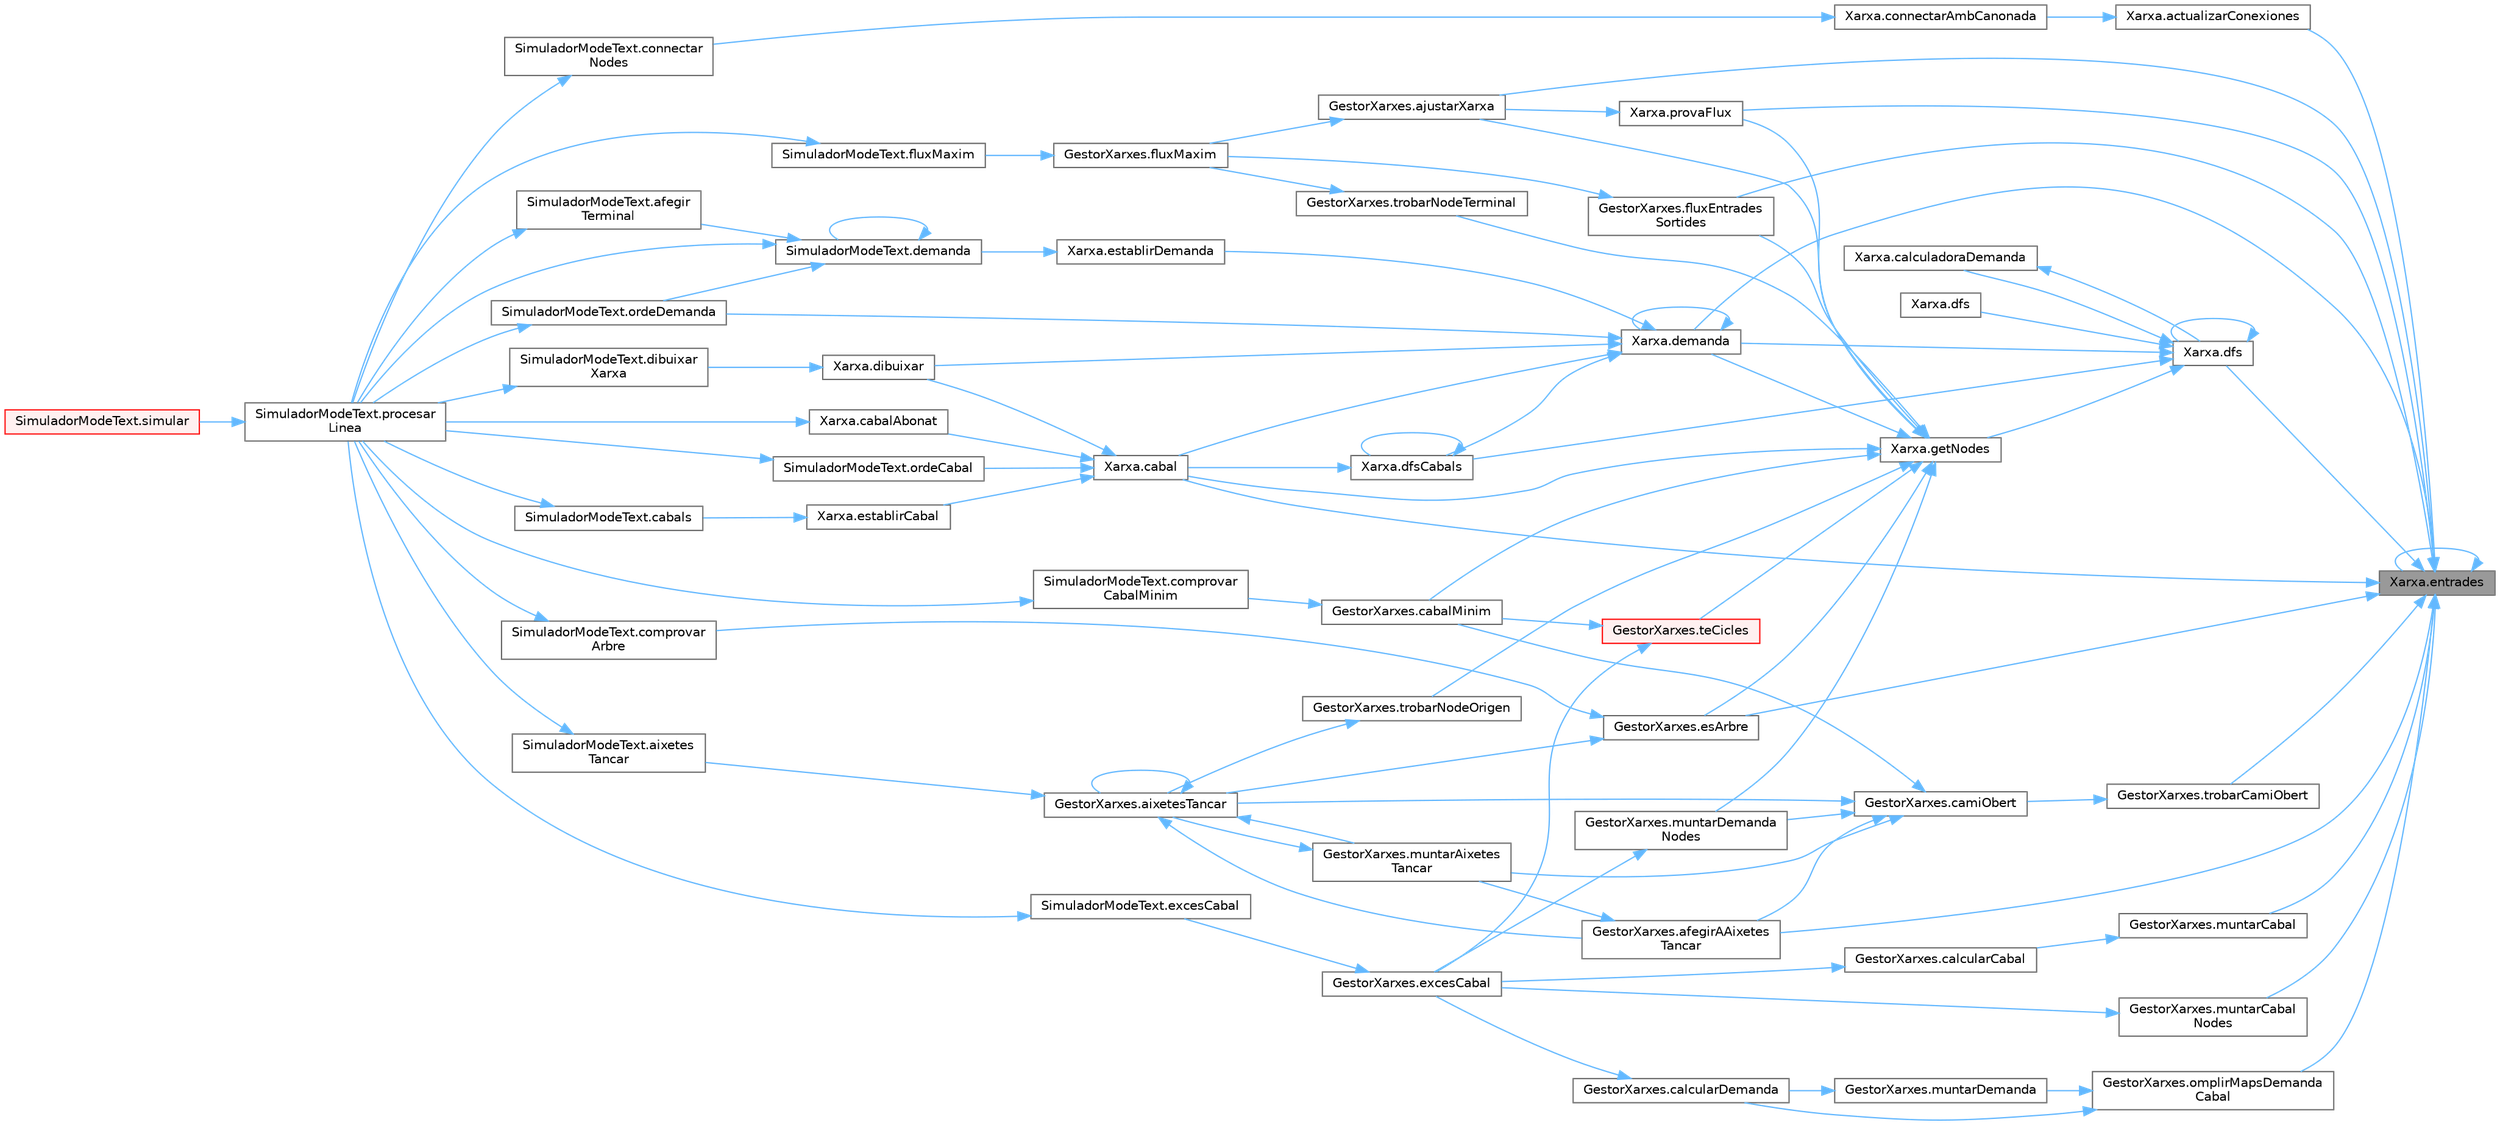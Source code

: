 digraph "Xarxa.entrades"
{
 // LATEX_PDF_SIZE
  bgcolor="transparent";
  edge [fontname=Helvetica,fontsize=10,labelfontname=Helvetica,labelfontsize=10];
  node [fontname=Helvetica,fontsize=10,shape=box,height=0.2,width=0.4];
  rankdir="RL";
  Node1 [id="Node000001",label="Xarxa.entrades",height=0.2,width=0.4,color="gray40", fillcolor="grey60", style="filled", fontcolor="black",tooltip="Retorna un iterador que permet recórrer totes les canonades que entren al node."];
  Node1 -> Node2 [id="edge1_Node000001_Node000002",dir="back",color="steelblue1",style="solid",tooltip=" "];
  Node2 [id="Node000002",label="Xarxa.actualizarConexiones",height=0.2,width=0.4,color="grey40", fillcolor="white", style="filled",URL="$class_xarxa.html#af8660bd3fe0093d5773d862d8231f279",tooltip="Actualitza les connexions d'un node antic a un node nou de connexió."];
  Node2 -> Node3 [id="edge2_Node000002_Node000003",dir="back",color="steelblue1",style="solid",tooltip=" "];
  Node3 [id="Node000003",label="Xarxa.connectarAmbCanonada",height=0.2,width=0.4,color="grey40", fillcolor="white", style="filled",URL="$class_xarxa.html#a7445d7f3071626b3165c3d74d7213023",tooltip="Connecta dos nodes amb una canonada de capacitat donada."];
  Node3 -> Node4 [id="edge3_Node000003_Node000004",dir="back",color="steelblue1",style="solid",tooltip=" "];
  Node4 [id="Node000004",label="SimuladorModeText.connectar\lNodes",height=0.2,width=0.4,color="grey40", fillcolor="white", style="filled",URL="$class_simulador_mode_text.html#ad024d86782ee8276ede3b3be73917dee",tooltip="Connecta dos nodes amb una canonada."];
  Node4 -> Node5 [id="edge4_Node000004_Node000005",dir="back",color="steelblue1",style="solid",tooltip=" "];
  Node5 [id="Node000005",label="SimuladorModeText.procesar\lLinea",height=0.2,width=0.4,color="grey40", fillcolor="white", style="filled",URL="$class_simulador_mode_text.html#a270115afbf646ce8e561f39294b76561",tooltip=" "];
  Node5 -> Node6 [id="edge5_Node000005_Node000006",dir="back",color="steelblue1",style="solid",tooltip=" "];
  Node6 [id="Node000006",label="SimuladorModeText.simular",height=0.2,width=0.4,color="red", fillcolor="#FFF0F0", style="filled",URL="$class_simulador_mode_text.html#acf46c7460ef06bf77ae48ab3217c40f1",tooltip=" "];
  Node1 -> Node8 [id="edge6_Node000001_Node000008",dir="back",color="steelblue1",style="solid",tooltip=" "];
  Node8 [id="Node000008",label="GestorXarxes.afegirAAixetes\lTancar",height=0.2,width=0.4,color="grey40", fillcolor="white", style="filled",URL="$class_gestor_xarxes.html#a877bc9f702ce40d659fce92e7f6a3ef1",tooltip="Afegeix les aixetes a tancar al conjunt d'aixetes a tancar."];
  Node8 -> Node9 [id="edge7_Node000008_Node000009",dir="back",color="steelblue1",style="solid",tooltip=" "];
  Node9 [id="Node000009",label="GestorXarxes.muntarAixetes\lTancar",height=0.2,width=0.4,color="grey40", fillcolor="white", style="filled",URL="$class_gestor_xarxes.html#a16e8e774e128f449e60ee36db77eab30",tooltip="Omple el conjunt de nodes que representen les aixetes a tancar."];
  Node9 -> Node10 [id="edge8_Node000009_Node000010",dir="back",color="steelblue1",style="solid",tooltip=" "];
  Node10 [id="Node000010",label="GestorXarxes.aixetesTancar",height=0.2,width=0.4,color="grey40", fillcolor="white", style="filled",URL="$class_gestor_xarxes.html#a5d6fe471dda06994d2c930216efb5ad4",tooltip="Retorna un conjunt de nodes que representen les aixetes a tancar."];
  Node10 -> Node8 [id="edge9_Node000010_Node000008",dir="back",color="steelblue1",style="solid",tooltip=" "];
  Node10 -> Node11 [id="edge10_Node000010_Node000011",dir="back",color="steelblue1",style="solid",tooltip=" "];
  Node11 [id="Node000011",label="SimuladorModeText.aixetes\lTancar",height=0.2,width=0.4,color="grey40", fillcolor="white", style="filled",URL="$class_simulador_mode_text.html#a867d4f6ca55ba64761b76db6d8e005db",tooltip="Determina les aixetes que s'han de tancar per a complir amb les condicions donades."];
  Node11 -> Node5 [id="edge11_Node000011_Node000005",dir="back",color="steelblue1",style="solid",tooltip=" "];
  Node10 -> Node10 [id="edge12_Node000010_Node000010",dir="back",color="steelblue1",style="solid",tooltip=" "];
  Node10 -> Node9 [id="edge13_Node000010_Node000009",dir="back",color="steelblue1",style="solid",tooltip=" "];
  Node1 -> Node12 [id="edge14_Node000001_Node000012",dir="back",color="steelblue1",style="solid",tooltip=" "];
  Node12 [id="Node000012",label="GestorXarxes.ajustarXarxa",height=0.2,width=0.4,color="grey40", fillcolor="white", style="filled",URL="$class_gestor_xarxes.html#a23d4af5899a9dc3d73a602ca808f82e1",tooltip="Ajusta la xarxa x segons un conjunt de regles o paràmetres."];
  Node12 -> Node13 [id="edge15_Node000012_Node000013",dir="back",color="steelblue1",style="solid",tooltip=" "];
  Node13 [id="Node000013",label="GestorXarxes.fluxMaxim",height=0.2,width=0.4,color="grey40", fillcolor="white", style="filled",URL="$class_gestor_xarxes.html#a06132634b519e01136ad0f55d2664e93",tooltip="Dibuixa el flux màxim que pot circular per la xarxa x, tenint en compte la capacitat de les canonades..."];
  Node13 -> Node14 [id="edge16_Node000013_Node000014",dir="back",color="steelblue1",style="solid",tooltip=" "];
  Node14 [id="Node000014",label="SimuladorModeText.fluxMaxim",height=0.2,width=0.4,color="grey40", fillcolor="white", style="filled",URL="$class_simulador_mode_text.html#a2184f347d4be64eee2bf5e7477acb235",tooltip="Calcula el flux màxim d'un node origen."];
  Node14 -> Node5 [id="edge17_Node000014_Node000005",dir="back",color="steelblue1",style="solid",tooltip=" "];
  Node1 -> Node15 [id="edge18_Node000001_Node000015",dir="back",color="steelblue1",style="solid",tooltip=" "];
  Node15 [id="Node000015",label="Xarxa.cabal",height=0.2,width=0.4,color="grey40", fillcolor="white", style="filled",URL="$class_xarxa.html#aec89ce83e0daa107099e97d1ad2f92b8",tooltip="Calcula la demanda teòrica al node segons la configuració actual de la xarxa."];
  Node15 -> Node16 [id="edge19_Node000015_Node000016",dir="back",color="steelblue1",style="solid",tooltip=" "];
  Node16 [id="Node000016",label="Xarxa.cabalAbonat",height=0.2,width=0.4,color="grey40", fillcolor="white", style="filled",URL="$class_xarxa.html#af96338a999076f2e1f553344fe876eb7",tooltip="Obtiene el caudal actual del punto de abastecimiento de un cliente."];
  Node16 -> Node5 [id="edge20_Node000016_Node000005",dir="back",color="steelblue1",style="solid",tooltip=" "];
  Node15 -> Node17 [id="edge21_Node000015_Node000017",dir="back",color="steelblue1",style="solid",tooltip=" "];
  Node17 [id="Node000017",label="Xarxa.dibuixar",height=0.2,width=0.4,color="grey40", fillcolor="white", style="filled",URL="$class_xarxa.html#a644452390beb298a9a47f5e074c9a353",tooltip=" "];
  Node17 -> Node18 [id="edge22_Node000017_Node000018",dir="back",color="steelblue1",style="solid",tooltip=" "];
  Node18 [id="Node000018",label="SimuladorModeText.dibuixar\lXarxa",height=0.2,width=0.4,color="grey40", fillcolor="white", style="filled",URL="$class_simulador_mode_text.html#a11d6710bddae748a9200b0d146472605",tooltip=" "];
  Node18 -> Node5 [id="edge23_Node000018_Node000005",dir="back",color="steelblue1",style="solid",tooltip=" "];
  Node15 -> Node19 [id="edge24_Node000015_Node000019",dir="back",color="steelblue1",style="solid",tooltip=" "];
  Node19 [id="Node000019",label="Xarxa.establirCabal",height=0.2,width=0.4,color="grey40", fillcolor="white", style="filled",URL="$class_xarxa.html#af97bed7e986eb497a15edb3a30e31825",tooltip="Estableix el cabal d'un node d'origen."];
  Node19 -> Node20 [id="edge25_Node000019_Node000020",dir="back",color="steelblue1",style="solid",tooltip=" "];
  Node20 [id="Node000020",label="SimuladorModeText.cabals",height=0.2,width=0.4,color="grey40", fillcolor="white", style="filled",URL="$class_simulador_mode_text.html#aa25f6e1ae83722e736a799f143ece827",tooltip="Estableix el cabal d'un node origen."];
  Node20 -> Node5 [id="edge26_Node000020_Node000005",dir="back",color="steelblue1",style="solid",tooltip=" "];
  Node15 -> Node21 [id="edge27_Node000015_Node000021",dir="back",color="steelblue1",style="solid",tooltip=" "];
  Node21 [id="Node000021",label="SimuladorModeText.ordeCabal",height=0.2,width=0.4,color="grey40", fillcolor="white", style="filled",URL="$class_simulador_mode_text.html#abb1ad801f9e7c77af87140ba46299e72",tooltip="Retorna el cabal d'un origen."];
  Node21 -> Node5 [id="edge28_Node000021_Node000005",dir="back",color="steelblue1",style="solid",tooltip=" "];
  Node1 -> Node22 [id="edge29_Node000001_Node000022",dir="back",color="steelblue1",style="solid",tooltip=" "];
  Node22 [id="Node000022",label="Xarxa.demanda",height=0.2,width=0.4,color="grey40", fillcolor="white", style="filled",URL="$class_xarxa.html#a7e87de2ff5ec20a0fcdb9c9f2ba9961a",tooltip="Obté la demanda teòrica d'un node."];
  Node22 -> Node15 [id="edge30_Node000022_Node000015",dir="back",color="steelblue1",style="solid",tooltip=" "];
  Node22 -> Node22 [id="edge31_Node000022_Node000022",dir="back",color="steelblue1",style="solid",tooltip=" "];
  Node22 -> Node23 [id="edge32_Node000022_Node000023",dir="back",color="steelblue1",style="solid",tooltip=" "];
  Node23 [id="Node000023",label="Xarxa.dfsCabals",height=0.2,width=0.4,color="grey40", fillcolor="white", style="filled",URL="$class_xarxa.html#a98342056c1cfdbfa50aa96000b45c4dd",tooltip="Realitza una cerca en profunditat (DFS) per distribuir el cabal a través de la xarxa de nodes."];
  Node23 -> Node15 [id="edge33_Node000023_Node000015",dir="back",color="steelblue1",style="solid",tooltip=" "];
  Node23 -> Node23 [id="edge34_Node000023_Node000023",dir="back",color="steelblue1",style="solid",tooltip=" "];
  Node22 -> Node17 [id="edge35_Node000022_Node000017",dir="back",color="steelblue1",style="solid",tooltip=" "];
  Node22 -> Node24 [id="edge36_Node000022_Node000024",dir="back",color="steelblue1",style="solid",tooltip=" "];
  Node24 [id="Node000024",label="Xarxa.establirDemanda",height=0.2,width=0.4,color="grey40", fillcolor="white", style="filled",URL="$class_xarxa.html#a3ec71c5575218566f9f71416407191be",tooltip="Estableix la demanda d'un node terminal."];
  Node24 -> Node25 [id="edge37_Node000024_Node000025",dir="back",color="steelblue1",style="solid",tooltip=" "];
  Node25 [id="Node000025",label="SimuladorModeText.demanda",height=0.2,width=0.4,color="grey40", fillcolor="white", style="filled",URL="$class_simulador_mode_text.html#aeafd4af3db5d6e3739010aba0fee2a2d",tooltip="Estableix la demanda d'un node terminal."];
  Node25 -> Node26 [id="edge38_Node000025_Node000026",dir="back",color="steelblue1",style="solid",tooltip=" "];
  Node26 [id="Node000026",label="SimuladorModeText.afegir\lTerminal",height=0.2,width=0.4,color="grey40", fillcolor="white", style="filled",URL="$class_simulador_mode_text.html#a0c84e281d492ecd2b4e0d3a25f06becb",tooltip="Afegeix un terminal a la xarxa."];
  Node26 -> Node5 [id="edge39_Node000026_Node000005",dir="back",color="steelblue1",style="solid",tooltip=" "];
  Node25 -> Node25 [id="edge40_Node000025_Node000025",dir="back",color="steelblue1",style="solid",tooltip=" "];
  Node25 -> Node27 [id="edge41_Node000025_Node000027",dir="back",color="steelblue1",style="solid",tooltip=" "];
  Node27 [id="Node000027",label="SimuladorModeText.ordeDemanda",height=0.2,width=0.4,color="grey40", fillcolor="white", style="filled",URL="$class_simulador_mode_text.html#a56ceb725005d8a1ef9e76f0cd99344cc",tooltip="Retorna la demanda d'un client."];
  Node27 -> Node5 [id="edge42_Node000027_Node000005",dir="back",color="steelblue1",style="solid",tooltip=" "];
  Node25 -> Node5 [id="edge43_Node000025_Node000005",dir="back",color="steelblue1",style="solid",tooltip=" "];
  Node22 -> Node27 [id="edge44_Node000022_Node000027",dir="back",color="steelblue1",style="solid",tooltip=" "];
  Node1 -> Node28 [id="edge45_Node000001_Node000028",dir="back",color="steelblue1",style="solid",tooltip=" "];
  Node28 [id="Node000028",label="Xarxa.dfs",height=0.2,width=0.4,color="grey40", fillcolor="white", style="filled",URL="$class_xarxa.html#a561323ef66df35ea1fd00f77cacb25a7",tooltip="Realitza una cerca en profunditat (DFS) per distribuir la demanda a través de la xarxa de nodes."];
  Node28 -> Node29 [id="edge46_Node000028_Node000029",dir="back",color="steelblue1",style="solid",tooltip=" "];
  Node29 [id="Node000029",label="Xarxa.calculadoraDemanda",height=0.2,width=0.4,color="grey40", fillcolor="white", style="filled",URL="$class_xarxa.html#a4e579fd3b3f506a87f72d2acc0afa924",tooltip="Calcula i ajusta la demanda d'un node receptor en funció de la capacitat de la canonada."];
  Node29 -> Node28 [id="edge47_Node000029_Node000028",dir="back",color="steelblue1",style="solid",tooltip=" "];
  Node28 -> Node22 [id="edge48_Node000028_Node000022",dir="back",color="steelblue1",style="solid",tooltip=" "];
  Node28 -> Node30 [id="edge49_Node000028_Node000030",dir="back",color="steelblue1",style="solid",tooltip=" "];
  Node30 [id="Node000030",label="Xarxa.dfs",height=0.2,width=0.4,color="grey40", fillcolor="white", style="filled",URL="$class_xarxa.html#a187504a885af35dbaa91eb7bf8b9b0ed",tooltip="Realitza una cerca en profunditat (DFS) per visitar tots els nodes connectats."];
  Node28 -> Node28 [id="edge50_Node000028_Node000028",dir="back",color="steelblue1",style="solid",tooltip=" "];
  Node28 -> Node23 [id="edge51_Node000028_Node000023",dir="back",color="steelblue1",style="solid",tooltip=" "];
  Node28 -> Node31 [id="edge52_Node000028_Node000031",dir="back",color="steelblue1",style="solid",tooltip=" "];
  Node31 [id="Node000031",label="Xarxa.getNodes",height=0.2,width=0.4,color="grey40", fillcolor="white", style="filled",URL="$class_xarxa.html#a4eb0768dec4379ca4c7b6ddaca34cca0",tooltip="Obté la llista de nodes visitats a partir d'un node donat."];
  Node31 -> Node12 [id="edge53_Node000031_Node000012",dir="back",color="steelblue1",style="solid",tooltip=" "];
  Node31 -> Node15 [id="edge54_Node000031_Node000015",dir="back",color="steelblue1",style="solid",tooltip=" "];
  Node31 -> Node32 [id="edge55_Node000031_Node000032",dir="back",color="steelblue1",style="solid",tooltip=" "];
  Node32 [id="Node000032",label="GestorXarxes.cabalMinim",height=0.2,width=0.4,color="grey40", fillcolor="white", style="filled",URL="$class_gestor_xarxes.html#ad6c1adeced5adf43b6ac8be94abf68a0",tooltip="Retorna el cabal mínim que hauria d'haver entre tots els nodes d'origen de la component connexa de la..."];
  Node32 -> Node33 [id="edge56_Node000032_Node000033",dir="back",color="steelblue1",style="solid",tooltip=" "];
  Node33 [id="Node000033",label="SimuladorModeText.comprovar\lCabalMinim",height=0.2,width=0.4,color="grey40", fillcolor="white", style="filled",URL="$class_simulador_mode_text.html#a4e86b377d5bca7241720db53bfa596c6",tooltip="Comprova el cabal mínim d'un node."];
  Node33 -> Node5 [id="edge57_Node000033_Node000005",dir="back",color="steelblue1",style="solid",tooltip=" "];
  Node31 -> Node22 [id="edge58_Node000031_Node000022",dir="back",color="steelblue1",style="solid",tooltip=" "];
  Node31 -> Node34 [id="edge59_Node000031_Node000034",dir="back",color="steelblue1",style="solid",tooltip=" "];
  Node34 [id="Node000034",label="GestorXarxes.esArbre",height=0.2,width=0.4,color="grey40", fillcolor="white", style="filled",URL="$class_gestor_xarxes.html#aef6c5c914fde2624b680c0cc1775a403",tooltip="Comprova si la component connexa de la xarxa x que conté nodeOrigen és un arbre."];
  Node34 -> Node10 [id="edge60_Node000034_Node000010",dir="back",color="steelblue1",style="solid",tooltip=" "];
  Node34 -> Node35 [id="edge61_Node000034_Node000035",dir="back",color="steelblue1",style="solid",tooltip=" "];
  Node35 [id="Node000035",label="SimuladorModeText.comprovar\lArbre",height=0.2,width=0.4,color="grey40", fillcolor="white", style="filled",URL="$class_simulador_mode_text.html#a73a250b1680ee4d52a93c6bea8d30761",tooltip="Comprova si un node és un arbre."];
  Node35 -> Node5 [id="edge62_Node000035_Node000005",dir="back",color="steelblue1",style="solid",tooltip=" "];
  Node31 -> Node36 [id="edge63_Node000031_Node000036",dir="back",color="steelblue1",style="solid",tooltip=" "];
  Node36 [id="Node000036",label="GestorXarxes.fluxEntrades\lSortides",height=0.2,width=0.4,color="grey40", fillcolor="white", style="filled",URL="$class_gestor_xarxes.html#a69063105f8a72b96696e86083d12e648",tooltip="Inicialitza els mapes de flux d'entrada i sortida per a cada node de la xarxa."];
  Node36 -> Node13 [id="edge64_Node000036_Node000013",dir="back",color="steelblue1",style="solid",tooltip=" "];
  Node31 -> Node37 [id="edge65_Node000031_Node000037",dir="back",color="steelblue1",style="solid",tooltip=" "];
  Node37 [id="Node000037",label="GestorXarxes.muntarDemanda\lNodes",height=0.2,width=0.4,color="grey40", fillcolor="white", style="filled",URL="$class_gestor_xarxes.html#abfa75f4674f58948faa9f1f39c7e10d6",tooltip="Inicialitza el mapa de demanda de nodes."];
  Node37 -> Node38 [id="edge66_Node000037_Node000038",dir="back",color="steelblue1",style="solid",tooltip=" "];
  Node38 [id="Node000038",label="GestorXarxes.excesCabal",height=0.2,width=0.4,color="grey40", fillcolor="white", style="filled",URL="$class_gestor_xarxes.html#ae7846f185b8b2ec2c8e7210146256c44",tooltip="Retorna el subconjunt de canonades de cjtCanonades tals que, si es satisfés la demanda de tots els no..."];
  Node38 -> Node39 [id="edge67_Node000038_Node000039",dir="back",color="steelblue1",style="solid",tooltip=" "];
  Node39 [id="Node000039",label="SimuladorModeText.excesCabal",height=0.2,width=0.4,color="grey40", fillcolor="white", style="filled",URL="$class_simulador_mode_text.html#afafbb2f01f00433858f1315810262284",tooltip="Determina les canonades amb excés de cabal."];
  Node39 -> Node5 [id="edge68_Node000039_Node000005",dir="back",color="steelblue1",style="solid",tooltip=" "];
  Node31 -> Node40 [id="edge69_Node000031_Node000040",dir="back",color="steelblue1",style="solid",tooltip=" "];
  Node40 [id="Node000040",label="Xarxa.provaFlux",height=0.2,width=0.4,color="grey40", fillcolor="white", style="filled",URL="$class_xarxa.html#ab15830579256d0b2b599f900a10be66f",tooltip="Prova el flux entre dos nodes i ajusta la xarxa en conseqüència."];
  Node40 -> Node12 [id="edge70_Node000040_Node000012",dir="back",color="steelblue1",style="solid",tooltip=" "];
  Node31 -> Node41 [id="edge71_Node000031_Node000041",dir="back",color="steelblue1",style="solid",tooltip=" "];
  Node41 [id="Node000041",label="GestorXarxes.teCicles",height=0.2,width=0.4,color="red", fillcolor="#FFF0F0", style="filled",URL="$class_gestor_xarxes.html#a39316968d57c8f20f6b09d2c0c209b0b",tooltip="Comprova si la xarxa x que conté nodeOrigen té cicles."];
  Node41 -> Node32 [id="edge72_Node000041_Node000032",dir="back",color="steelblue1",style="solid",tooltip=" "];
  Node41 -> Node38 [id="edge73_Node000041_Node000038",dir="back",color="steelblue1",style="solid",tooltip=" "];
  Node31 -> Node43 [id="edge74_Node000031_Node000043",dir="back",color="steelblue1",style="solid",tooltip=" "];
  Node43 [id="Node000043",label="GestorXarxes.trobarNodeOrigen",height=0.2,width=0.4,color="grey40", fillcolor="white", style="filled",URL="$class_gestor_xarxes.html#a1161f2a6546f7237ae78ca3a200adabe",tooltip="Troba el node origen dins la xarxa x."];
  Node43 -> Node10 [id="edge75_Node000043_Node000010",dir="back",color="steelblue1",style="solid",tooltip=" "];
  Node31 -> Node44 [id="edge76_Node000031_Node000044",dir="back",color="steelblue1",style="solid",tooltip=" "];
  Node44 [id="Node000044",label="GestorXarxes.trobarNodeTerminal",height=0.2,width=0.4,color="grey40", fillcolor="white", style="filled",URL="$class_gestor_xarxes.html#abc2ceeae053ccdf15f26bd795f15333f",tooltip="Troba el node terminal dins la xarxa x."];
  Node44 -> Node13 [id="edge77_Node000044_Node000013",dir="back",color="steelblue1",style="solid",tooltip=" "];
  Node1 -> Node1 [id="edge78_Node000001_Node000001",dir="back",color="steelblue1",style="solid",tooltip=" "];
  Node1 -> Node34 [id="edge79_Node000001_Node000034",dir="back",color="steelblue1",style="solid",tooltip=" "];
  Node1 -> Node36 [id="edge80_Node000001_Node000036",dir="back",color="steelblue1",style="solid",tooltip=" "];
  Node1 -> Node45 [id="edge81_Node000001_Node000045",dir="back",color="steelblue1",style="solid",tooltip=" "];
  Node45 [id="Node000045",label="GestorXarxes.muntarCabal",height=0.2,width=0.4,color="grey40", fillcolor="white", style="filled",URL="$class_gestor_xarxes.html#a2ce39a22870783aab2ea602bad141511",tooltip="Calcula el cabal de cada node."];
  Node45 -> Node46 [id="edge82_Node000045_Node000046",dir="back",color="steelblue1",style="solid",tooltip=" "];
  Node46 [id="Node000046",label="GestorXarxes.calcularCabal",height=0.2,width=0.4,color="grey40", fillcolor="white", style="filled",URL="$class_gestor_xarxes.html#a52d764e8b8654ea5d57bb4fe3dc5e71d",tooltip="Calcula el cabal de cada node."];
  Node46 -> Node38 [id="edge83_Node000046_Node000038",dir="back",color="steelblue1",style="solid",tooltip=" "];
  Node1 -> Node47 [id="edge84_Node000001_Node000047",dir="back",color="steelblue1",style="solid",tooltip=" "];
  Node47 [id="Node000047",label="GestorXarxes.muntarCabal\lNodes",height=0.2,width=0.4,color="grey40", fillcolor="white", style="filled",URL="$class_gestor_xarxes.html#a64c7946794faab2b1610af1e59635dad",tooltip="Inicialitza el mapa de cabal de nodes."];
  Node47 -> Node38 [id="edge85_Node000047_Node000038",dir="back",color="steelblue1",style="solid",tooltip=" "];
  Node1 -> Node48 [id="edge86_Node000001_Node000048",dir="back",color="steelblue1",style="solid",tooltip=" "];
  Node48 [id="Node000048",label="GestorXarxes.omplirMapsDemanda\lCabal",height=0.2,width=0.4,color="grey40", fillcolor="white", style="filled",URL="$class_gestor_xarxes.html#a40bd5b22131d80f1ebae382718174173",tooltip="Omple els mapes de demanda i cabal."];
  Node48 -> Node49 [id="edge87_Node000048_Node000049",dir="back",color="steelblue1",style="solid",tooltip=" "];
  Node49 [id="Node000049",label="GestorXarxes.calcularDemanda",height=0.2,width=0.4,color="grey40", fillcolor="white", style="filled",URL="$class_gestor_xarxes.html#a30db79578ce9a733906a9b9802395716",tooltip="Calcula la demanda de cada node."];
  Node49 -> Node38 [id="edge88_Node000049_Node000038",dir="back",color="steelblue1",style="solid",tooltip=" "];
  Node48 -> Node50 [id="edge89_Node000048_Node000050",dir="back",color="steelblue1",style="solid",tooltip=" "];
  Node50 [id="Node000050",label="GestorXarxes.muntarDemanda",height=0.2,width=0.4,color="grey40", fillcolor="white", style="filled",URL="$class_gestor_xarxes.html#a9590ed5ebabf546cd6afd54df7083dc6",tooltip="Calcula la demanda de cada node."];
  Node50 -> Node49 [id="edge90_Node000050_Node000049",dir="back",color="steelblue1",style="solid",tooltip=" "];
  Node1 -> Node40 [id="edge91_Node000001_Node000040",dir="back",color="steelblue1",style="solid",tooltip=" "];
  Node1 -> Node51 [id="edge92_Node000001_Node000051",dir="back",color="steelblue1",style="solid",tooltip=" "];
  Node51 [id="Node000051",label="GestorXarxes.trobarCamiObert",height=0.2,width=0.4,color="grey40", fillcolor="white", style="filled",URL="$class_gestor_xarxes.html#aaf77a83e1ee32a30353e10fd02911a4f",tooltip="Troba un camí obert dins la xarxa x."];
  Node51 -> Node52 [id="edge93_Node000051_Node000052",dir="back",color="steelblue1",style="solid",tooltip=" "];
  Node52 [id="Node000052",label="GestorXarxes.camiObert",height=0.2,width=0.4,color="grey40", fillcolor="white", style="filled",URL="$class_gestor_xarxes.html#a07cc5cab59ad664784b9c420d41cad54",tooltip="Retorna un conjunt de nodes que representen el camí des del nodeInici fins a qualsevol node d'origen ..."];
  Node52 -> Node8 [id="edge94_Node000052_Node000008",dir="back",color="steelblue1",style="solid",tooltip=" "];
  Node52 -> Node10 [id="edge95_Node000052_Node000010",dir="back",color="steelblue1",style="solid",tooltip=" "];
  Node52 -> Node32 [id="edge96_Node000052_Node000032",dir="back",color="steelblue1",style="solid",tooltip=" "];
  Node52 -> Node9 [id="edge97_Node000052_Node000009",dir="back",color="steelblue1",style="solid",tooltip=" "];
  Node52 -> Node37 [id="edge98_Node000052_Node000037",dir="back",color="steelblue1",style="solid",tooltip=" "];
}
